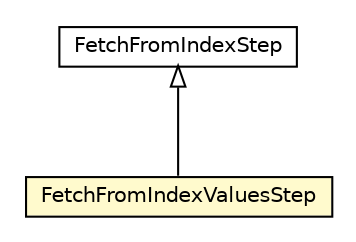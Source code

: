 #!/usr/local/bin/dot
#
# Class diagram 
# Generated by UMLGraph version R5_6-24-gf6e263 (http://www.umlgraph.org/)
#

digraph G {
	edge [fontname="Helvetica",fontsize=10,labelfontname="Helvetica",labelfontsize=10];
	node [fontname="Helvetica",fontsize=10,shape=plaintext];
	nodesep=0.25;
	ranksep=0.5;
	// com.orientechnologies.orient.core.sql.executor.FetchFromIndexStep
	c980747 [label=<<table title="com.orientechnologies.orient.core.sql.executor.FetchFromIndexStep" border="0" cellborder="1" cellspacing="0" cellpadding="2" port="p" href="./FetchFromIndexStep.html">
		<tr><td><table border="0" cellspacing="0" cellpadding="1">
<tr><td align="center" balign="center"> FetchFromIndexStep </td></tr>
		</table></td></tr>
		</table>>, URL="./FetchFromIndexStep.html", fontname="Helvetica", fontcolor="black", fontsize=10.0];
	// com.orientechnologies.orient.core.sql.executor.FetchFromIndexValuesStep
	c980753 [label=<<table title="com.orientechnologies.orient.core.sql.executor.FetchFromIndexValuesStep" border="0" cellborder="1" cellspacing="0" cellpadding="2" port="p" bgcolor="lemonChiffon" href="./FetchFromIndexValuesStep.html">
		<tr><td><table border="0" cellspacing="0" cellpadding="1">
<tr><td align="center" balign="center"> FetchFromIndexValuesStep </td></tr>
		</table></td></tr>
		</table>>, URL="./FetchFromIndexValuesStep.html", fontname="Helvetica", fontcolor="black", fontsize=10.0];
	//com.orientechnologies.orient.core.sql.executor.FetchFromIndexValuesStep extends com.orientechnologies.orient.core.sql.executor.FetchFromIndexStep
	c980747:p -> c980753:p [dir=back,arrowtail=empty];
}

